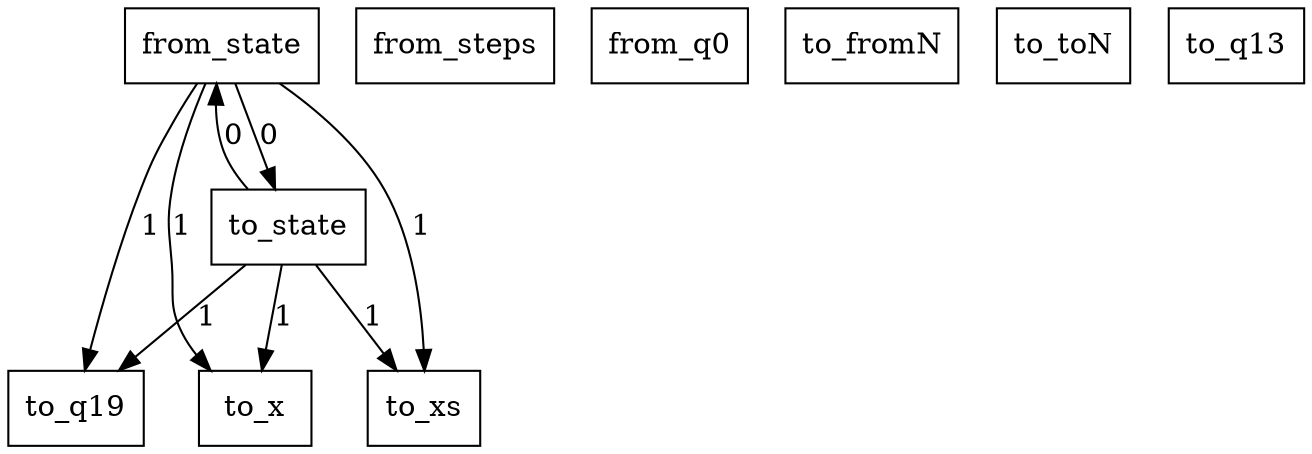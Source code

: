 digraph {
    graph [rankdir=TB
          ,bgcolor=transparent];
    node [shape=box
         ,fillcolor=white
         ,style=filled];
    0 [label=<from_state>];
    1 [label=<from_steps>];
    2 [label=<from_q0>];
    3 [label=<to_q19>];
    4 [label=<to_fromN>];
    5 [label=<to_xs>];
    6 [label=<to_state>];
    7 [label=<to_toN>];
    8 [label=<to_x>];
    9 [label=<to_q13>];
    0 -> 3 [label=1];
    0 -> 5 [label=1];
    0 -> 6 [label=0];
    0 -> 8 [label=1];
    6 -> 0 [label=0];
    6 -> 3 [label=1];
    6 -> 5 [label=1];
    6 -> 8 [label=1];
}